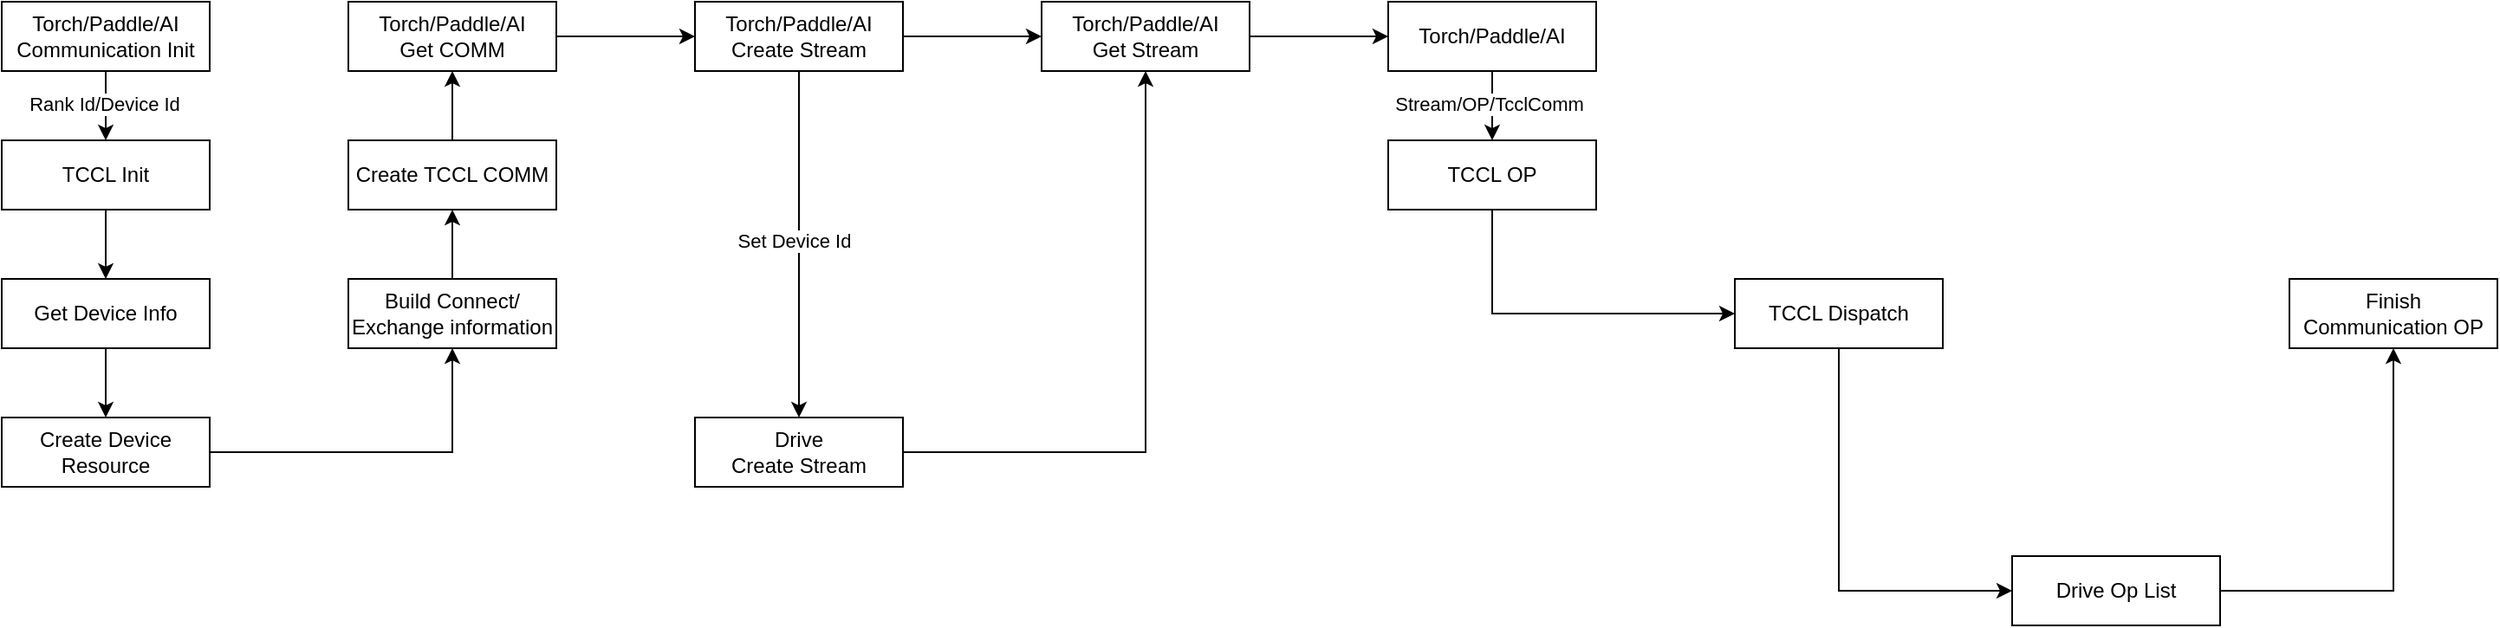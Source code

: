 <mxfile version="22.1.11" type="github">
  <diagram name="Page-1" id="lBZ7qOmIiFW0Qeo22iZf">
    <mxGraphModel dx="2074" dy="1146" grid="1" gridSize="10" guides="1" tooltips="1" connect="1" arrows="1" fold="1" page="1" pageScale="1" pageWidth="850" pageHeight="1100" math="0" shadow="0">
      <root>
        <mxCell id="0" />
        <mxCell id="1" parent="0" />
        <mxCell id="jtb9o_WqS0qLVP6b7EF8-3" value="" style="edgeStyle=orthogonalEdgeStyle;rounded=0;orthogonalLoop=1;jettySize=auto;html=1;" edge="1" parent="1" source="jtb9o_WqS0qLVP6b7EF8-1" target="jtb9o_WqS0qLVP6b7EF8-2">
          <mxGeometry relative="1" as="geometry" />
        </mxCell>
        <mxCell id="jtb9o_WqS0qLVP6b7EF8-11" value="Stream/OP/TcclComm" style="edgeLabel;html=1;align=center;verticalAlign=middle;resizable=0;points=[];" vertex="1" connectable="0" parent="jtb9o_WqS0qLVP6b7EF8-3">
          <mxGeometry x="-0.075" y="-2" relative="1" as="geometry">
            <mxPoint as="offset" />
          </mxGeometry>
        </mxCell>
        <mxCell id="jtb9o_WqS0qLVP6b7EF8-1" value="Torch/Paddle/AI" style="rounded=0;whiteSpace=wrap;html=1;" vertex="1" parent="1">
          <mxGeometry x="960" y="200" width="120" height="40" as="geometry" />
        </mxCell>
        <mxCell id="jtb9o_WqS0qLVP6b7EF8-5" value="" style="edgeStyle=orthogonalEdgeStyle;rounded=0;orthogonalLoop=1;jettySize=auto;html=1;" edge="1" parent="1" source="jtb9o_WqS0qLVP6b7EF8-2" target="jtb9o_WqS0qLVP6b7EF8-4">
          <mxGeometry relative="1" as="geometry">
            <Array as="points">
              <mxPoint x="1020" y="380" />
            </Array>
          </mxGeometry>
        </mxCell>
        <mxCell id="jtb9o_WqS0qLVP6b7EF8-2" value="TCCL OP" style="rounded=0;whiteSpace=wrap;html=1;" vertex="1" parent="1">
          <mxGeometry x="960" y="280" width="120" height="40" as="geometry" />
        </mxCell>
        <mxCell id="jtb9o_WqS0qLVP6b7EF8-10" value="" style="edgeStyle=orthogonalEdgeStyle;rounded=0;orthogonalLoop=1;jettySize=auto;html=1;" edge="1" parent="1" source="jtb9o_WqS0qLVP6b7EF8-4" target="jtb9o_WqS0qLVP6b7EF8-6">
          <mxGeometry relative="1" as="geometry">
            <Array as="points">
              <mxPoint x="1220" y="540" />
            </Array>
          </mxGeometry>
        </mxCell>
        <mxCell id="jtb9o_WqS0qLVP6b7EF8-4" value="TCCL Dispatch" style="rounded=0;whiteSpace=wrap;html=1;" vertex="1" parent="1">
          <mxGeometry x="1160" y="360" width="120" height="40" as="geometry" />
        </mxCell>
        <mxCell id="jtb9o_WqS0qLVP6b7EF8-23" value="" style="edgeStyle=orthogonalEdgeStyle;rounded=0;orthogonalLoop=1;jettySize=auto;html=1;" edge="1" parent="1" source="jtb9o_WqS0qLVP6b7EF8-6" target="jtb9o_WqS0qLVP6b7EF8-22">
          <mxGeometry relative="1" as="geometry" />
        </mxCell>
        <mxCell id="jtb9o_WqS0qLVP6b7EF8-6" value="Drive Op List" style="rounded=0;whiteSpace=wrap;html=1;" vertex="1" parent="1">
          <mxGeometry x="1320" y="520" width="120" height="40" as="geometry" />
        </mxCell>
        <mxCell id="jtb9o_WqS0qLVP6b7EF8-25" value="" style="edgeStyle=orthogonalEdgeStyle;rounded=0;orthogonalLoop=1;jettySize=auto;html=1;entryX=0.5;entryY=0;entryDx=0;entryDy=0;" edge="1" parent="1" source="jtb9o_WqS0qLVP6b7EF8-12" target="jtb9o_WqS0qLVP6b7EF8-24">
          <mxGeometry relative="1" as="geometry">
            <Array as="points">
              <mxPoint x="220" y="350" />
              <mxPoint x="220" y="350" />
            </Array>
          </mxGeometry>
        </mxCell>
        <mxCell id="jtb9o_WqS0qLVP6b7EF8-12" value="TCCL Init" style="rounded=0;whiteSpace=wrap;html=1;" vertex="1" parent="1">
          <mxGeometry x="160" y="280" width="120" height="40" as="geometry" />
        </mxCell>
        <mxCell id="jtb9o_WqS0qLVP6b7EF8-15" value="" style="edgeStyle=orthogonalEdgeStyle;rounded=0;orthogonalLoop=1;jettySize=auto;html=1;" edge="1" parent="1" source="jtb9o_WqS0qLVP6b7EF8-13" target="jtb9o_WqS0qLVP6b7EF8-12">
          <mxGeometry relative="1" as="geometry" />
        </mxCell>
        <mxCell id="jtb9o_WqS0qLVP6b7EF8-16" value="Rank Id/Device Id" style="edgeLabel;html=1;align=center;verticalAlign=middle;resizable=0;points=[];" vertex="1" connectable="0" parent="jtb9o_WqS0qLVP6b7EF8-15">
          <mxGeometry x="-0.075" y="-1" relative="1" as="geometry">
            <mxPoint as="offset" />
          </mxGeometry>
        </mxCell>
        <mxCell id="jtb9o_WqS0qLVP6b7EF8-13" value="Torch/Paddle/AI&lt;br&gt;Communication Init" style="rounded=0;whiteSpace=wrap;html=1;" vertex="1" parent="1">
          <mxGeometry x="160" y="200" width="120" height="40" as="geometry" />
        </mxCell>
        <mxCell id="jtb9o_WqS0qLVP6b7EF8-37" value="" style="edgeStyle=orthogonalEdgeStyle;rounded=0;orthogonalLoop=1;jettySize=auto;html=1;" edge="1" parent="1" source="jtb9o_WqS0qLVP6b7EF8-18" target="jtb9o_WqS0qLVP6b7EF8-36">
          <mxGeometry relative="1" as="geometry" />
        </mxCell>
        <mxCell id="jtb9o_WqS0qLVP6b7EF8-42" value="Set Device Id" style="edgeLabel;html=1;align=center;verticalAlign=middle;resizable=0;points=[];" vertex="1" connectable="0" parent="jtb9o_WqS0qLVP6b7EF8-37">
          <mxGeometry x="-0.021" y="-3" relative="1" as="geometry">
            <mxPoint as="offset" />
          </mxGeometry>
        </mxCell>
        <mxCell id="jtb9o_WqS0qLVP6b7EF8-41" value="" style="edgeStyle=orthogonalEdgeStyle;rounded=0;orthogonalLoop=1;jettySize=auto;html=1;" edge="1" parent="1" source="jtb9o_WqS0qLVP6b7EF8-18" target="jtb9o_WqS0qLVP6b7EF8-38">
          <mxGeometry relative="1" as="geometry" />
        </mxCell>
        <mxCell id="jtb9o_WqS0qLVP6b7EF8-18" value="Torch/Paddle/AI&lt;br&gt;Create Stream" style="rounded=0;whiteSpace=wrap;html=1;" vertex="1" parent="1">
          <mxGeometry x="560" y="200" width="120" height="40" as="geometry" />
        </mxCell>
        <mxCell id="jtb9o_WqS0qLVP6b7EF8-22" value="Finish Communication OP" style="rounded=0;whiteSpace=wrap;html=1;" vertex="1" parent="1">
          <mxGeometry x="1480" y="360" width="120" height="40" as="geometry" />
        </mxCell>
        <mxCell id="jtb9o_WqS0qLVP6b7EF8-27" value="" style="edgeStyle=orthogonalEdgeStyle;rounded=0;orthogonalLoop=1;jettySize=auto;html=1;" edge="1" parent="1" source="jtb9o_WqS0qLVP6b7EF8-24" target="jtb9o_WqS0qLVP6b7EF8-26">
          <mxGeometry relative="1" as="geometry" />
        </mxCell>
        <mxCell id="jtb9o_WqS0qLVP6b7EF8-24" value="Get Device Info" style="rounded=0;whiteSpace=wrap;html=1;" vertex="1" parent="1">
          <mxGeometry x="160" y="360" width="120" height="40" as="geometry" />
        </mxCell>
        <mxCell id="jtb9o_WqS0qLVP6b7EF8-29" value="" style="edgeStyle=orthogonalEdgeStyle;rounded=0;orthogonalLoop=1;jettySize=auto;html=1;" edge="1" parent="1" source="jtb9o_WqS0qLVP6b7EF8-26" target="jtb9o_WqS0qLVP6b7EF8-28">
          <mxGeometry relative="1" as="geometry" />
        </mxCell>
        <mxCell id="jtb9o_WqS0qLVP6b7EF8-26" value="Create Device Resource" style="rounded=0;whiteSpace=wrap;html=1;" vertex="1" parent="1">
          <mxGeometry x="160" y="440" width="120" height="40" as="geometry" />
        </mxCell>
        <mxCell id="jtb9o_WqS0qLVP6b7EF8-31" value="" style="edgeStyle=orthogonalEdgeStyle;rounded=0;orthogonalLoop=1;jettySize=auto;html=1;" edge="1" parent="1" source="jtb9o_WqS0qLVP6b7EF8-28" target="jtb9o_WqS0qLVP6b7EF8-30">
          <mxGeometry relative="1" as="geometry" />
        </mxCell>
        <mxCell id="jtb9o_WqS0qLVP6b7EF8-28" value="Build Connect/&lt;br style=&quot;border-color: var(--border-color);&quot;&gt;Exchange information" style="rounded=0;whiteSpace=wrap;html=1;" vertex="1" parent="1">
          <mxGeometry x="360" y="360" width="120" height="40" as="geometry" />
        </mxCell>
        <mxCell id="jtb9o_WqS0qLVP6b7EF8-34" value="" style="edgeStyle=orthogonalEdgeStyle;rounded=0;orthogonalLoop=1;jettySize=auto;html=1;" edge="1" parent="1" source="jtb9o_WqS0qLVP6b7EF8-30" target="jtb9o_WqS0qLVP6b7EF8-32">
          <mxGeometry relative="1" as="geometry" />
        </mxCell>
        <mxCell id="jtb9o_WqS0qLVP6b7EF8-30" value="Create TCCL COMM" style="rounded=0;whiteSpace=wrap;html=1;" vertex="1" parent="1">
          <mxGeometry x="360" y="280" width="120" height="40" as="geometry" />
        </mxCell>
        <mxCell id="jtb9o_WqS0qLVP6b7EF8-35" value="" style="edgeStyle=orthogonalEdgeStyle;rounded=0;orthogonalLoop=1;jettySize=auto;html=1;" edge="1" parent="1" source="jtb9o_WqS0qLVP6b7EF8-32" target="jtb9o_WqS0qLVP6b7EF8-18">
          <mxGeometry relative="1" as="geometry" />
        </mxCell>
        <mxCell id="jtb9o_WqS0qLVP6b7EF8-32" value="Torch/Paddle/AI&lt;br&gt;Get COMM" style="rounded=0;whiteSpace=wrap;html=1;" vertex="1" parent="1">
          <mxGeometry x="360" y="200" width="120" height="40" as="geometry" />
        </mxCell>
        <mxCell id="jtb9o_WqS0qLVP6b7EF8-39" value="" style="edgeStyle=orthogonalEdgeStyle;rounded=0;orthogonalLoop=1;jettySize=auto;html=1;" edge="1" parent="1" source="jtb9o_WqS0qLVP6b7EF8-36" target="jtb9o_WqS0qLVP6b7EF8-38">
          <mxGeometry relative="1" as="geometry" />
        </mxCell>
        <mxCell id="jtb9o_WqS0qLVP6b7EF8-36" value="Drive&lt;br&gt;Create Stream" style="rounded=0;whiteSpace=wrap;html=1;" vertex="1" parent="1">
          <mxGeometry x="560" y="440" width="120" height="40" as="geometry" />
        </mxCell>
        <mxCell id="jtb9o_WqS0qLVP6b7EF8-40" value="" style="edgeStyle=orthogonalEdgeStyle;rounded=0;orthogonalLoop=1;jettySize=auto;html=1;" edge="1" parent="1" source="jtb9o_WqS0qLVP6b7EF8-38" target="jtb9o_WqS0qLVP6b7EF8-1">
          <mxGeometry relative="1" as="geometry" />
        </mxCell>
        <mxCell id="jtb9o_WqS0qLVP6b7EF8-38" value="Torch/Paddle/AI&lt;br&gt;Get Stream" style="rounded=0;whiteSpace=wrap;html=1;" vertex="1" parent="1">
          <mxGeometry x="760" y="200" width="120" height="40" as="geometry" />
        </mxCell>
      </root>
    </mxGraphModel>
  </diagram>
</mxfile>
